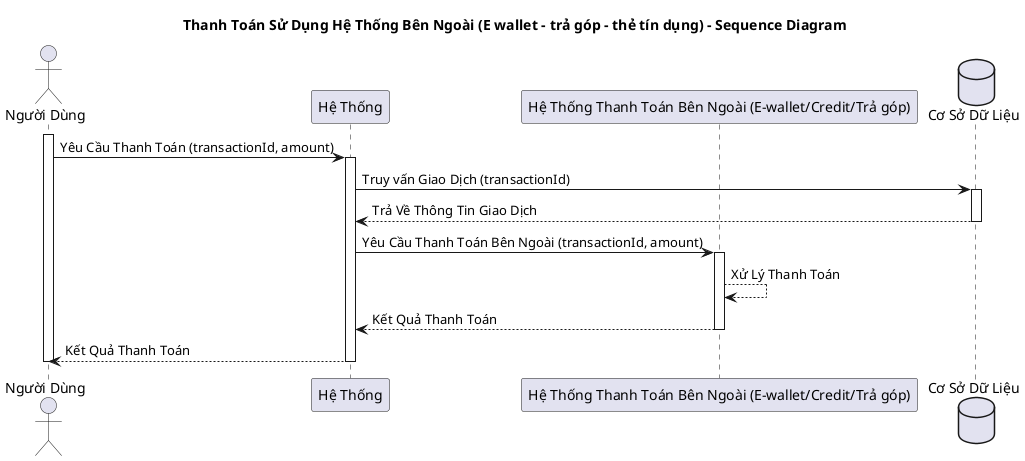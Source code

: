 @startuml
title Thanh Toán Sử Dụng Hệ Thống Bên Ngoài (E wallet - trả góp - thẻ tín dụng) - Sequence Diagram

actor "Người Dùng" as user
participant "Hệ Thống" as system
participant "Hệ Thống Thanh Toán Bên Ngoài (E-wallet/Credit/Trả góp)" as externalPaymentSystem
database "Cơ Sở Dữ Liệu" as database

activate user
user -> system: Yêu Cầu Thanh Toán (transactionId, amount)
activate system
system -> database: Truy vấn Giao Dịch (transactionId)
activate database
database --> system: Trả Về Thông Tin Giao Dịch
deactivate database
system -> externalPaymentSystem: Yêu Cầu Thanh Toán Bên Ngoài (transactionId, amount)
activate externalPaymentSystem
externalPaymentSystem --> externalPaymentSystem: Xử Lý Thanh Toán
externalPaymentSystem --> system: Kết Quả Thanh Toán
deactivate externalPaymentSystem
system --> user: Kết Quả Thanh Toán
deactivate system
deactivate user
@enduml
